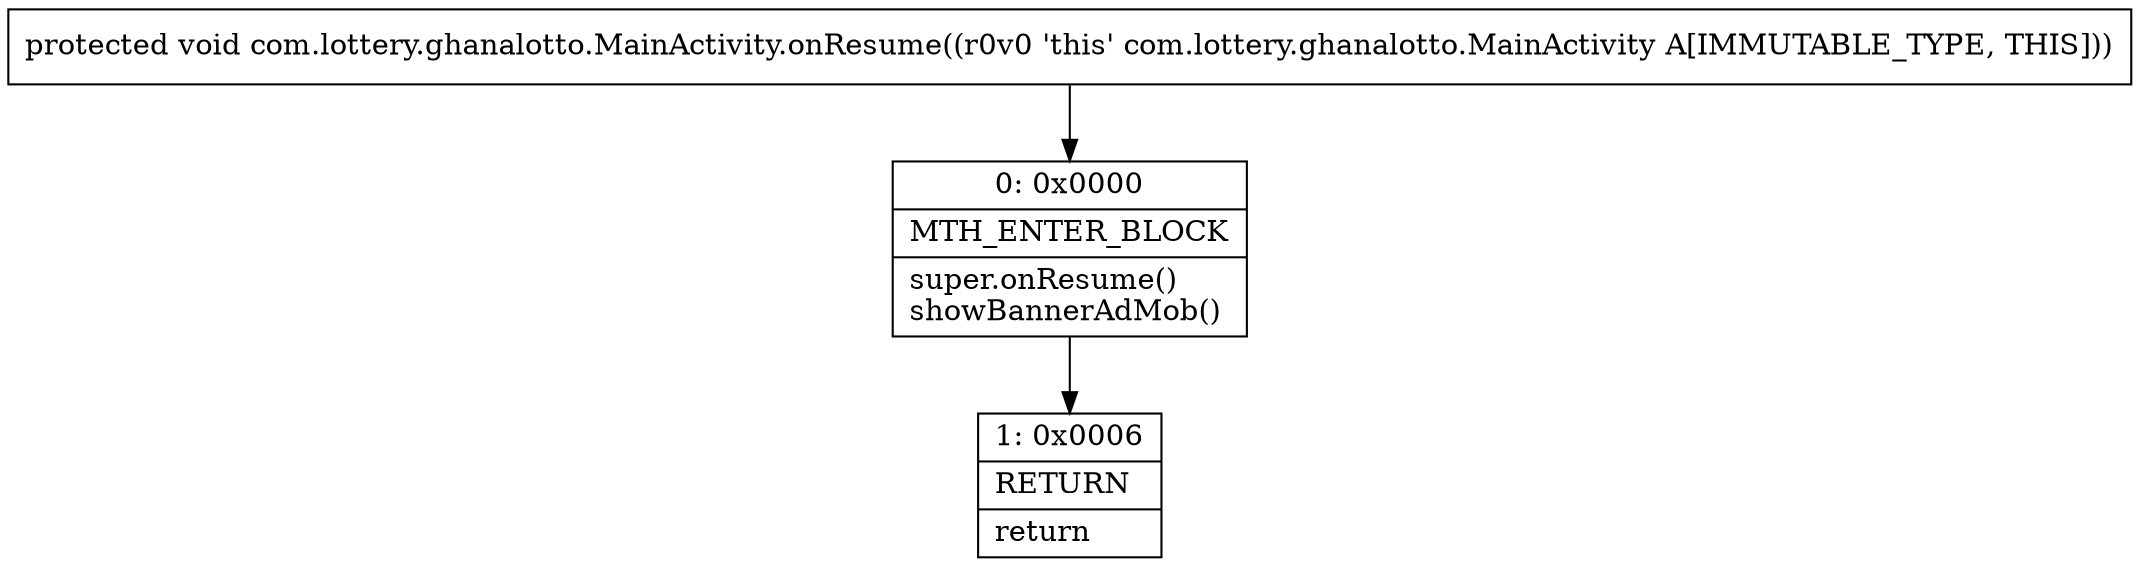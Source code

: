 digraph "CFG forcom.lottery.ghanalotto.MainActivity.onResume()V" {
Node_0 [shape=record,label="{0\:\ 0x0000|MTH_ENTER_BLOCK\l|super.onResume()\lshowBannerAdMob()\l}"];
Node_1 [shape=record,label="{1\:\ 0x0006|RETURN\l|return\l}"];
MethodNode[shape=record,label="{protected void com.lottery.ghanalotto.MainActivity.onResume((r0v0 'this' com.lottery.ghanalotto.MainActivity A[IMMUTABLE_TYPE, THIS])) }"];
MethodNode -> Node_0;
Node_0 -> Node_1;
}

